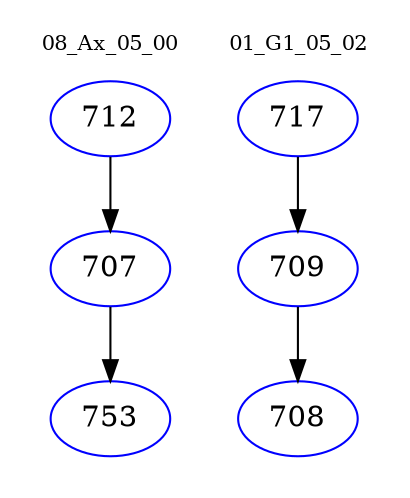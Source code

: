 digraph{
subgraph cluster_0 {
color = white
label = "08_Ax_05_00";
fontsize=10;
T0_712 [label="712", color="blue"]
T0_712 -> T0_707 [color="black"]
T0_707 [label="707", color="blue"]
T0_707 -> T0_753 [color="black"]
T0_753 [label="753", color="blue"]
}
subgraph cluster_1 {
color = white
label = "01_G1_05_02";
fontsize=10;
T1_717 [label="717", color="blue"]
T1_717 -> T1_709 [color="black"]
T1_709 [label="709", color="blue"]
T1_709 -> T1_708 [color="black"]
T1_708 [label="708", color="blue"]
}
}
